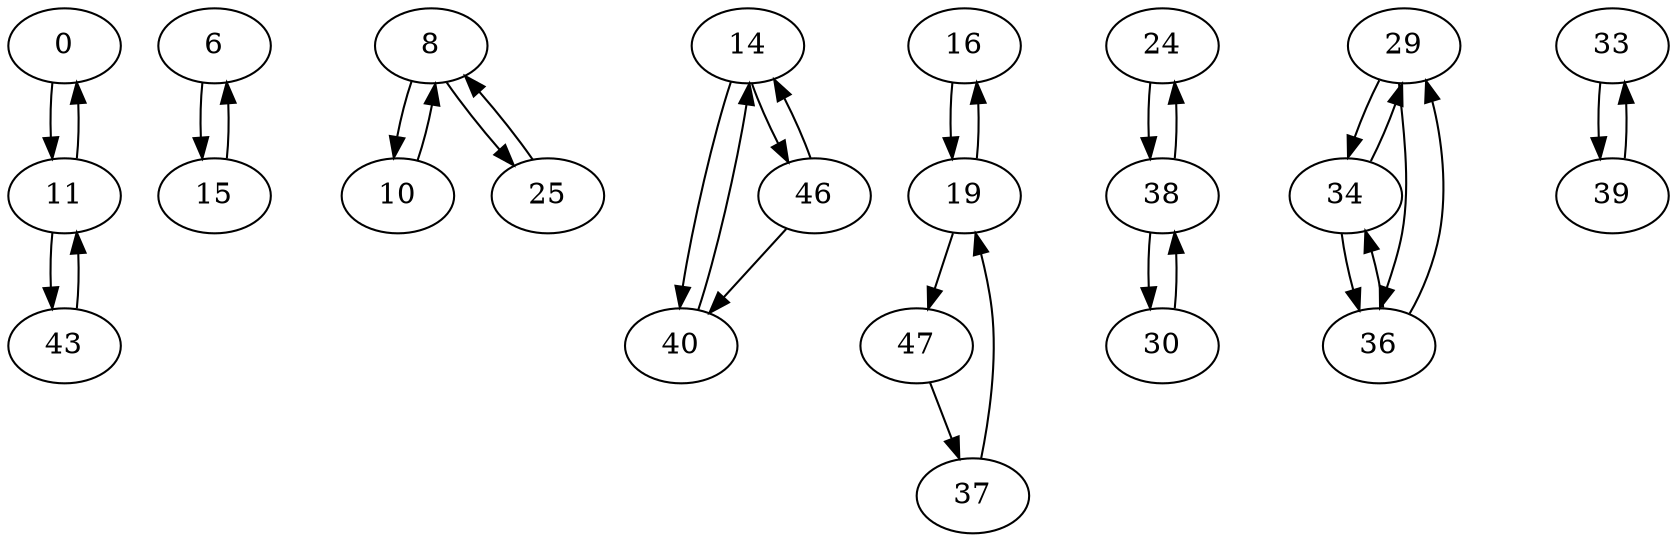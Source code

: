 digraph G {
  0 -> 11;
  6 -> 15;
  8 -> 10;
  8 -> 25;
  10 -> 8;
  11 -> 0;
  11 -> 43;
  14 -> 40;
  14 -> 46;
  15 -> 6;
  16 -> 19;
  19 -> 16;
  19 -> 47;
  24 -> 38;
  25 -> 8;
  29 -> 34;
  29 -> 36;
  30 -> 38;
  33 -> 39;
  34 -> 29;
  34 -> 36;
  36 -> 29;
  36 -> 34;
  37 -> 19;
  38 -> 24;
  38 -> 30;
  39 -> 33;
  40 -> 14;
  43 -> 11;
  46 -> 14;
  46 -> 40;
  47 -> 37;
}